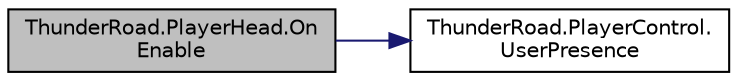 digraph "ThunderRoad.PlayerHead.OnEnable"
{
 // LATEX_PDF_SIZE
  edge [fontname="Helvetica",fontsize="10",labelfontname="Helvetica",labelfontsize="10"];
  node [fontname="Helvetica",fontsize="10",shape=record];
  rankdir="LR";
  Node1 [label="ThunderRoad.PlayerHead.On\lEnable",height=0.2,width=0.4,color="black", fillcolor="grey75", style="filled", fontcolor="black",tooltip="Called when [enable]."];
  Node1 -> Node2 [color="midnightblue",fontsize="10",style="solid",fontname="Helvetica"];
  Node2 [label="ThunderRoad.PlayerControl.\lUserPresence",height=0.2,width=0.4,color="black", fillcolor="white", style="filled",URL="$class_thunder_road_1_1_player_control.html#aec9070c6d2c0995203974da6c016187e",tooltip="Delegate UserPresence"];
}
